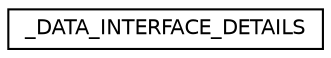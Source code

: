 digraph "Graphical Class Hierarchy"
{
  edge [fontname="Helvetica",fontsize="10",labelfontname="Helvetica",labelfontsize="10"];
  node [fontname="Helvetica",fontsize="10",shape=record];
  rankdir="LR";
  Node1 [label="_DATA_INTERFACE_DETAILS",height=0.2,width=0.4,color="black", fillcolor="white", style="filled",URL="$struct___d_a_t_a___i_n_t_e_r_f_a_c_e___d_e_t_a_i_l_s.html"];
}
